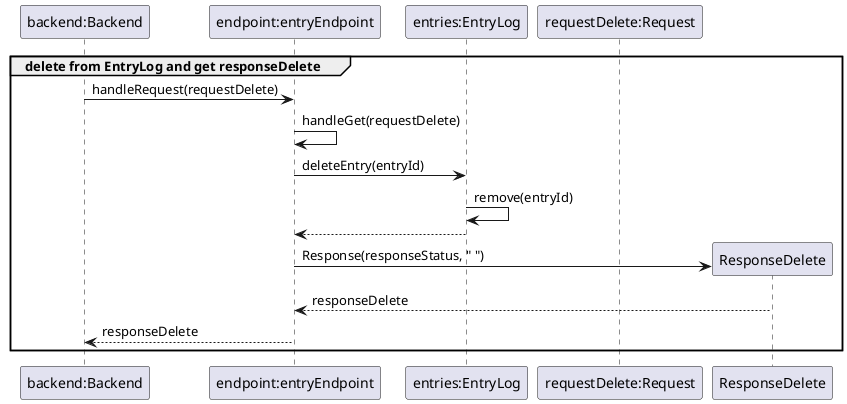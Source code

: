 @startuml
'https://plantuml.com/sequence-diagram
group delete from EntryLog and get responseDelete
participant "backend:Backend" as Backend
participant "endpoint:entryEndpoint" as Endpoint
participant "entries:EntryLog" as EntryLog
participant "requestDelete:Request" as RequestDelete

Backend -> Endpoint : handleRequest(requestDelete)
Endpoint -> Endpoint : handleGet(requestDelete)
Endpoint -> EntryLog : deleteEntry(entryId)
EntryLog -> EntryLog : remove(entryId)
EntryLog --> Endpoint
Endpoint -> ResponseDelete ** : Response(responseStatus, " ")
ResponseDelete --> Endpoint : responseDelete
Endpoint --> Backend : responseDelete
end
@enduml